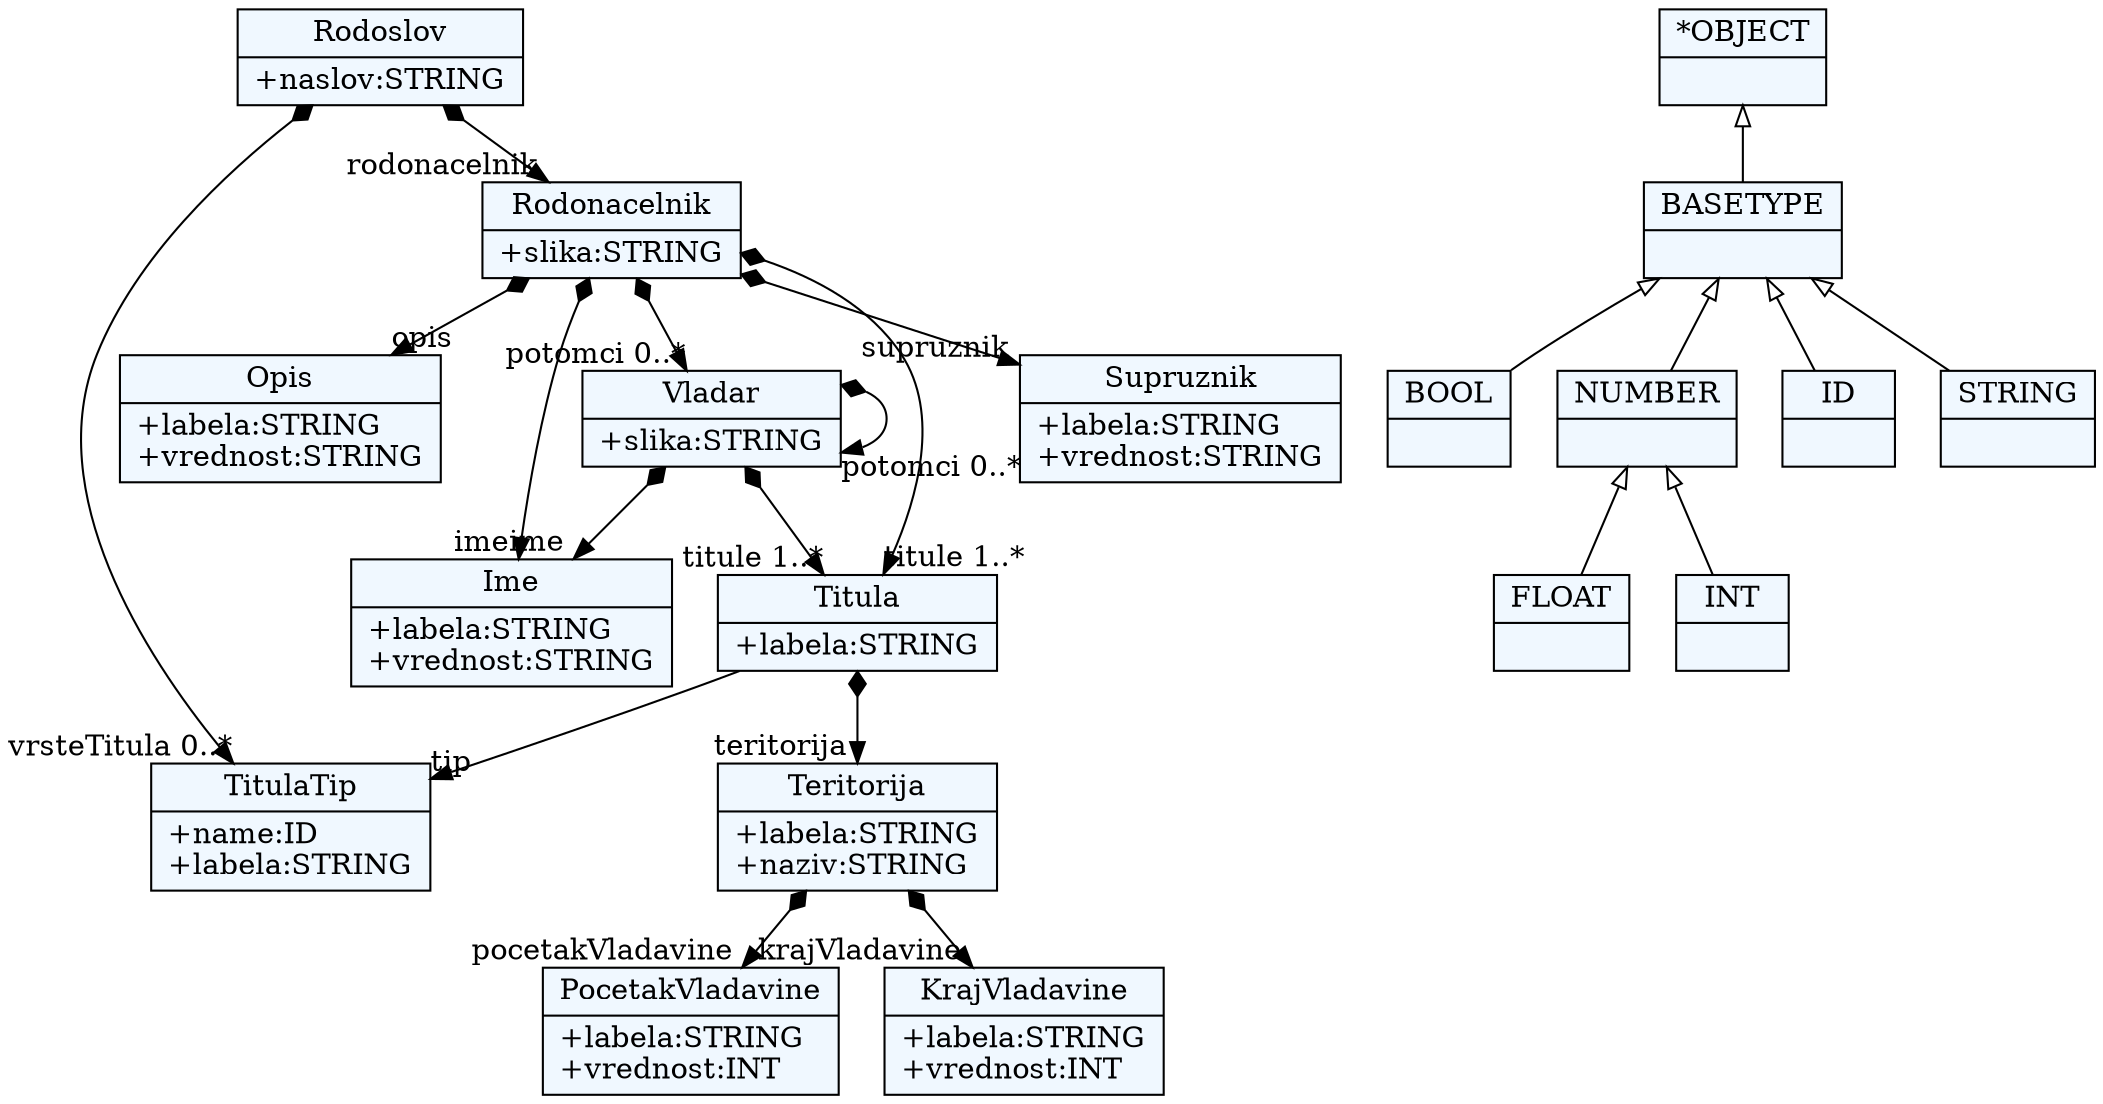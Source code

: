 
    digraph xtext {
    fontname = "Bitstream Vera Sans"
    fontsize = 8
    node[
        shape=record,
        style=filled,
        fillcolor=aliceblue
    ]
    nodesep = 0.3
    edge[dir=black,arrowtail=empty]


20537256[ label="{Opis|+labela:STRING\l+vrednost:STRING\l}"]

20541976[ label="{PocetakVladavine|+labela:STRING\l+vrednost:INT\l}"]

20524040[ label="{KrajVladavine|+labela:STRING\l+vrednost:INT\l}"]

20550472 -> 20541976[arrowtail=diamond, dir=both, headlabel="pocetakVladavine "]
20550472 -> 20524040[arrowtail=diamond, dir=both, headlabel="krajVladavine "]
20550472[ label="{Teritorija|+labela:STRING\l+naziv:STRING\l}"]

20542920 -> 20545752[arrowtail=diamond, dir=both, headlabel="ime "]
20542920 -> 20551416[arrowtail=diamond, dir=both, headlabel="titule 1..*"]
20542920 -> 20542920[arrowtail=diamond, dir=both, headlabel="potomci 0..*"]
20542920[ label="{Vladar|+slika:STRING\l}"]

20545752[ label="{Ime|+labela:STRING\l+vrednost:STRING\l}"]

20540088[ label="{Supruznik|+labela:STRING\l+vrednost:STRING\l}"]

20551416 -> 20548584[headlabel="tip "]
20551416 -> 20550472[arrowtail=diamond, dir=both, headlabel="teritorija "]
20551416[ label="{Titula|+labela:STRING\l}"]

20521208 -> 20545752[arrowtail=diamond, dir=both, headlabel="ime "]
20521208 -> 20540088[arrowtail=diamond, dir=both, headlabel="supruznik "]
20521208 -> 20537256[arrowtail=diamond, dir=both, headlabel="opis "]
20521208 -> 20551416[arrowtail=diamond, dir=both, headlabel="titule 1..*"]
20521208 -> 20542920[arrowtail=diamond, dir=both, headlabel="potomci 0..*"]
20521208[ label="{Rodonacelnik|+slika:STRING\l}"]

20548584[ label="{TitulaTip|+name:ID\l+labela:STRING\l}"]

20529704 -> 20548584[arrowtail=diamond, dir=both, headlabel="vrsteTitula 0..*"]
20529704 -> 20521208[arrowtail=diamond, dir=both, headlabel="rodonacelnik "]
20529704[ label="{Rodoslov|+naslov:STRING\l}"]

20527816[ label="{FLOAT|}"]

20522152[ label="{BOOL|}"]

20533480[ label="{BASETYPE|}"]
20533480 -> 20530648 [dir=back]
20533480 -> 20522152 [dir=back]
20533480 -> 20516488 [dir=back]
20533480 -> 20519320 [dir=back]

20519320[ label="{STRING|}"]

20536312[ label="{*OBJECT|}"]
20536312 -> 20533480 [dir=back]

20516488[ label="{ID|}"]

20524984[ label="{INT|}"]

20530648[ label="{NUMBER|}"]
20530648 -> 20527816 [dir=back]
20530648 -> 20524984 [dir=back]


}
